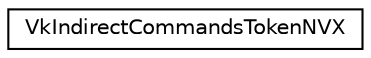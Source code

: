 digraph "Graphical Class Hierarchy"
{
 // LATEX_PDF_SIZE
  edge [fontname="Helvetica",fontsize="10",labelfontname="Helvetica",labelfontsize="10"];
  node [fontname="Helvetica",fontsize="10",shape=record];
  rankdir="LR";
  Node0 [label="VkIndirectCommandsTokenNVX",height=0.2,width=0.4,color="black", fillcolor="white", style="filled",URL="$d8/d59/structVkIndirectCommandsTokenNVX.html",tooltip=" "];
}
